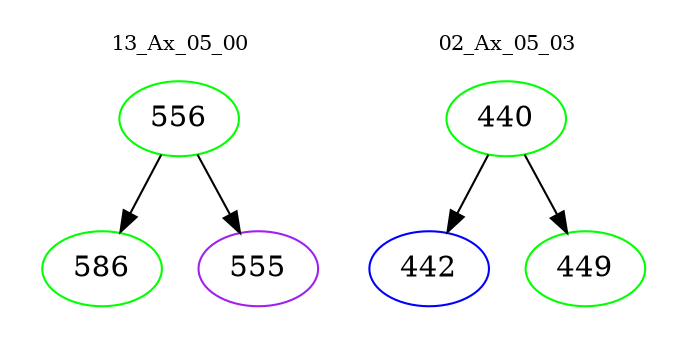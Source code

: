 digraph{
subgraph cluster_0 {
color = white
label = "13_Ax_05_00";
fontsize=10;
T0_556 [label="556", color="green"]
T0_556 -> T0_586 [color="black"]
T0_586 [label="586", color="green"]
T0_556 -> T0_555 [color="black"]
T0_555 [label="555", color="purple"]
}
subgraph cluster_1 {
color = white
label = "02_Ax_05_03";
fontsize=10;
T1_440 [label="440", color="green"]
T1_440 -> T1_442 [color="black"]
T1_442 [label="442", color="blue"]
T1_440 -> T1_449 [color="black"]
T1_449 [label="449", color="green"]
}
}
